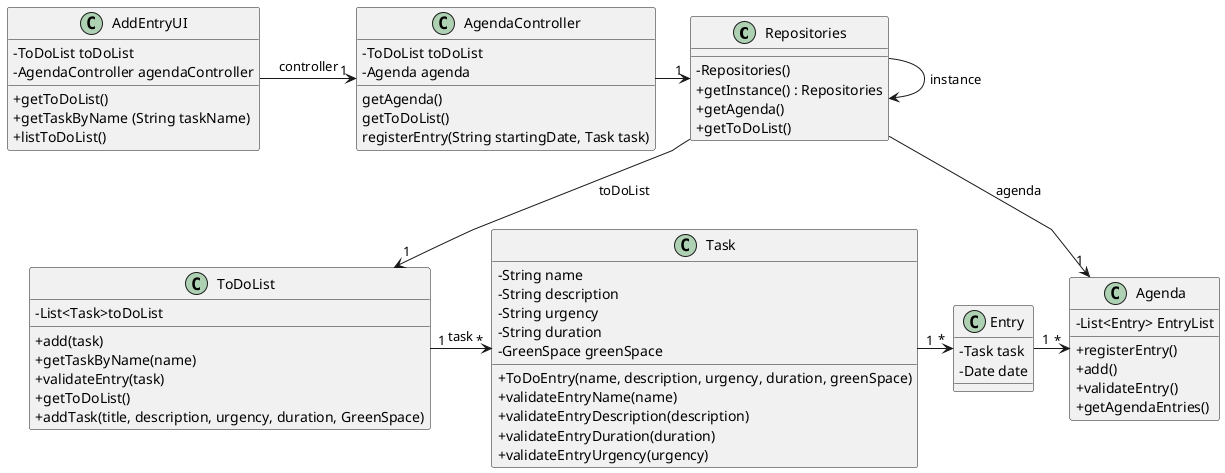 @startuml
'skinparam monochrome true
skinparam packageStyle rectangle
skinparam shadowing false
skinparam linetype polyline
'skinparam linetype orto

skinparam classAttributeIconSize 0

'left to right direction
class Repositories {
    - Repositories()
    + getInstance() : Repositories
    + getAgenda()
    + getToDoList()
}
class ToDoList{
    -List<Task>toDoList
    +add(task)
    +getTaskByName(name)
    +validateEntry(task)
    +getToDoList()
    +addTask(title, description, urgency, duration, GreenSpace)
    }


class Task{
    -String name
    -String description
    -String urgency
    -String duration
    -GreenSpace greenSpace
    +ToDoEntry(name, description, urgency, duration, greenSpace)
    +validateEntryName(name)
    +validateEntryDescription(description)
    +validateEntryDuration(duration)
    +validateEntryUrgency(urgency)


}

class Entry{
-Task task
-Date date
}


class Agenda{
- List<Entry> EntryList
+registerEntry()
+add()
+validateEntry()
+getAgendaEntries()
}


class AgendaController{
-ToDoList toDoList
-Agenda agenda
getAgenda()
getToDoList()
registerEntry(String startingDate, Task task)
}

class AddEntryUI{
-ToDoList toDoList
-AgendaController agendaController
+getToDoList()
+getTaskByName (String taskName)
+listToDoList()
}

Repositories -> Repositories : instance

ToDoList "1"-> "*"Task : task

Repositories --> "1"ToDoList : toDoList

Repositories --> "1"Agenda : agenda

AddEntryUI -> "1"AgendaController : controller

AgendaController -> "1"Repositories

Task "1" -> "*" Entry

Entry "1" -> "*" Agenda





@enduml